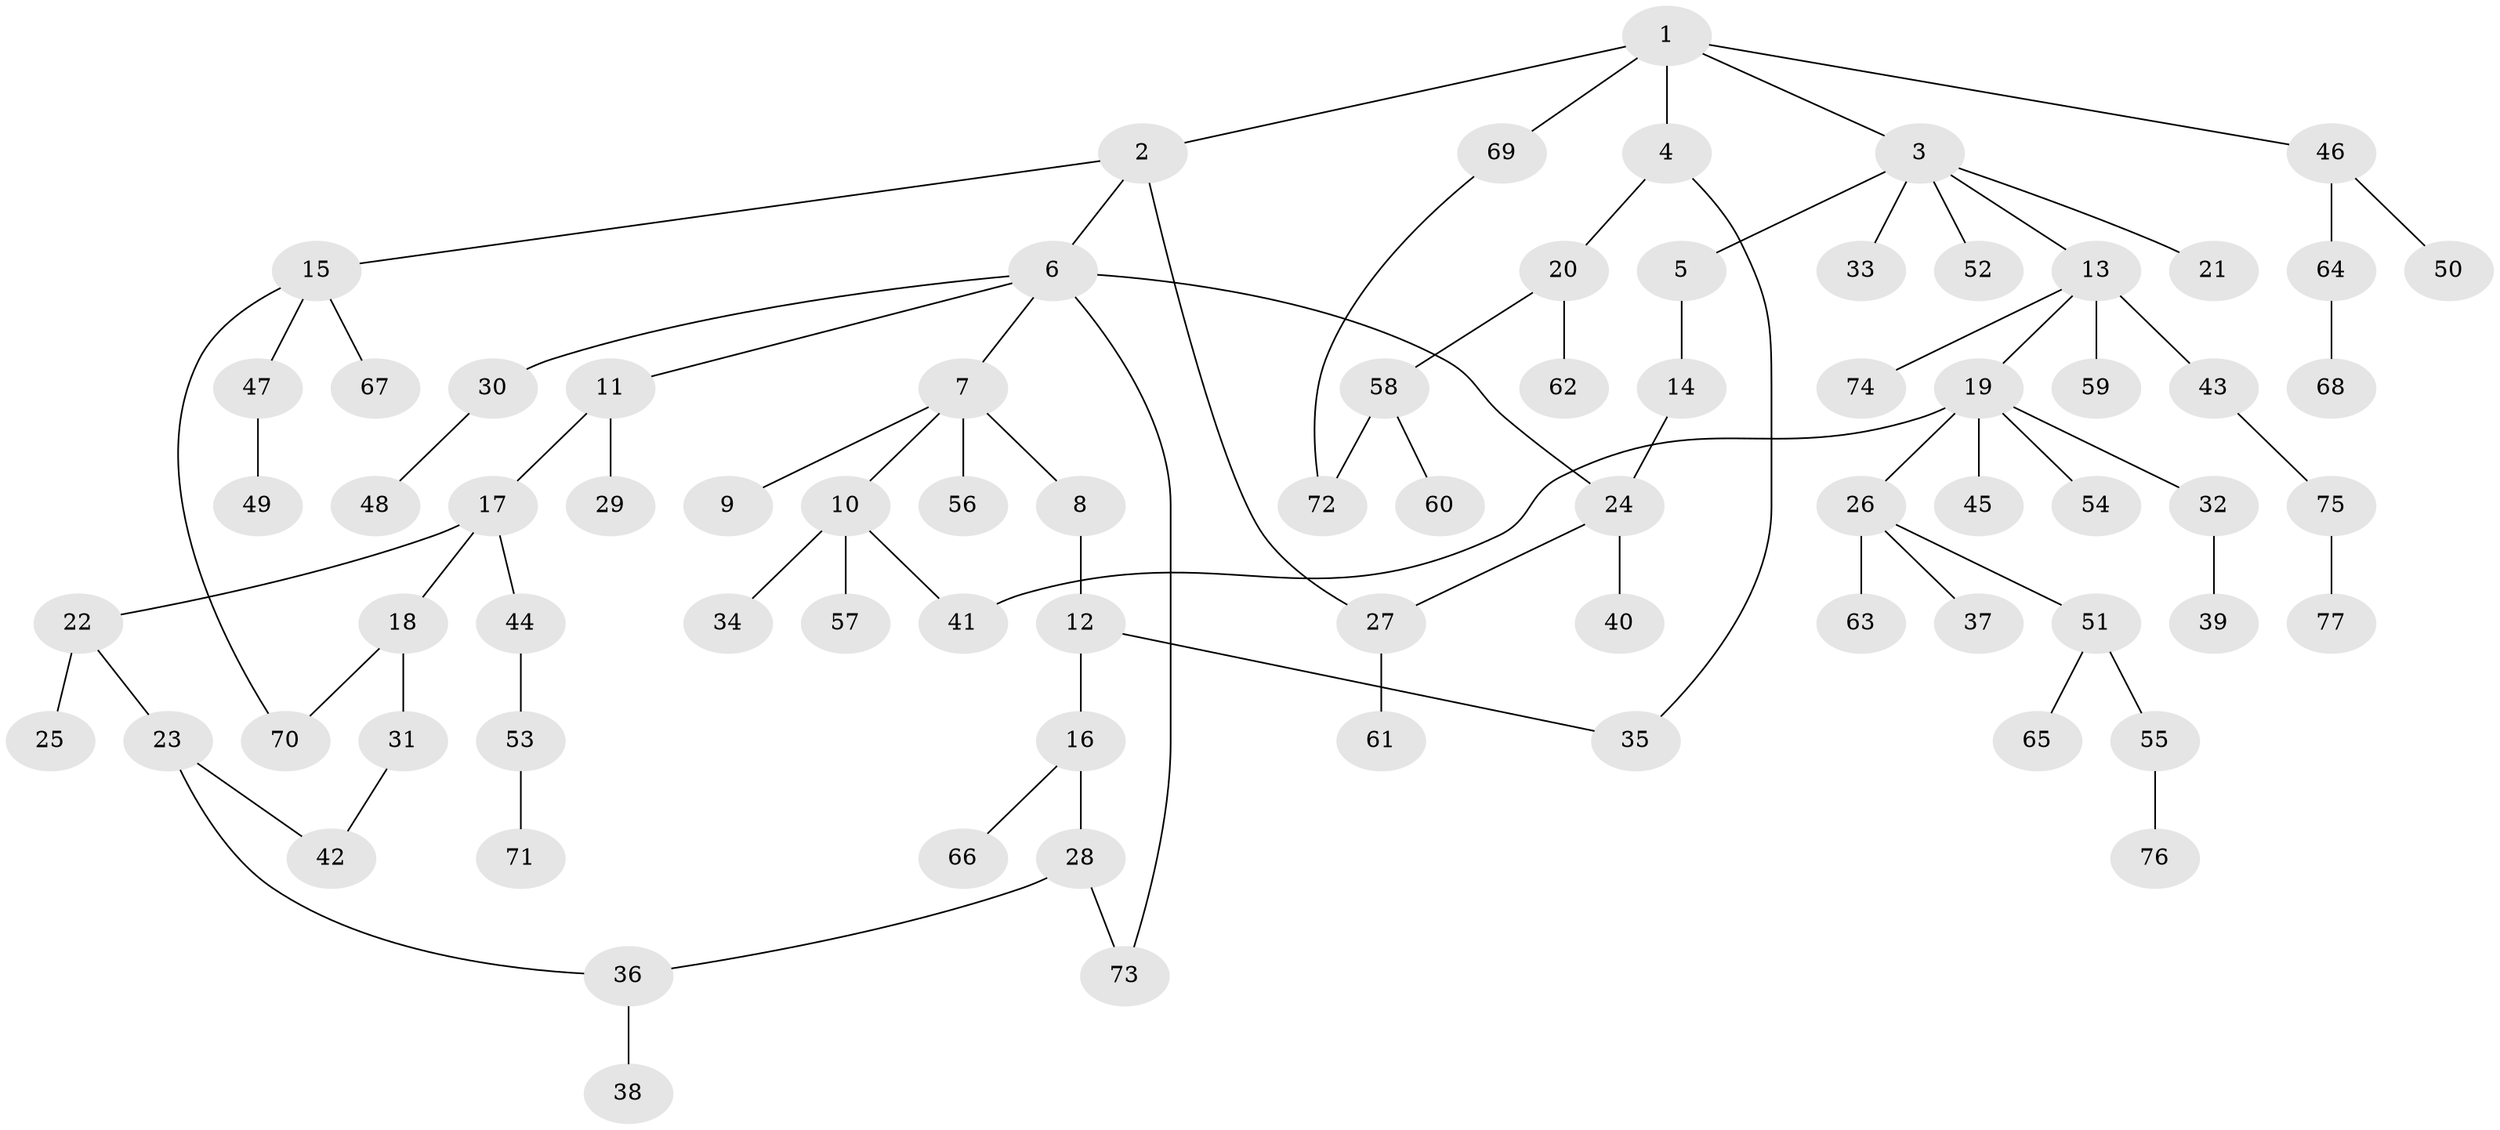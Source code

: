// coarse degree distribution, {3: 0.043478260869565216, 1: 0.6086956521739131, 2: 0.21739130434782608, 9: 0.021739130434782608, 5: 0.021739130434782608, 6: 0.021739130434782608, 7: 0.021739130434782608, 4: 0.021739130434782608, 11: 0.021739130434782608}
// Generated by graph-tools (version 1.1) at 2025/44/03/04/25 21:44:23]
// undirected, 77 vertices, 85 edges
graph export_dot {
graph [start="1"]
  node [color=gray90,style=filled];
  1;
  2;
  3;
  4;
  5;
  6;
  7;
  8;
  9;
  10;
  11;
  12;
  13;
  14;
  15;
  16;
  17;
  18;
  19;
  20;
  21;
  22;
  23;
  24;
  25;
  26;
  27;
  28;
  29;
  30;
  31;
  32;
  33;
  34;
  35;
  36;
  37;
  38;
  39;
  40;
  41;
  42;
  43;
  44;
  45;
  46;
  47;
  48;
  49;
  50;
  51;
  52;
  53;
  54;
  55;
  56;
  57;
  58;
  59;
  60;
  61;
  62;
  63;
  64;
  65;
  66;
  67;
  68;
  69;
  70;
  71;
  72;
  73;
  74;
  75;
  76;
  77;
  1 -- 2;
  1 -- 3;
  1 -- 4;
  1 -- 46;
  1 -- 69;
  2 -- 6;
  2 -- 15;
  2 -- 27;
  3 -- 5;
  3 -- 13;
  3 -- 21;
  3 -- 33;
  3 -- 52;
  4 -- 20;
  4 -- 35;
  5 -- 14;
  6 -- 7;
  6 -- 11;
  6 -- 30;
  6 -- 73;
  6 -- 24;
  7 -- 8;
  7 -- 9;
  7 -- 10;
  7 -- 56;
  8 -- 12;
  10 -- 34;
  10 -- 57;
  10 -- 41;
  11 -- 17;
  11 -- 29;
  12 -- 16;
  12 -- 35;
  13 -- 19;
  13 -- 43;
  13 -- 59;
  13 -- 74;
  14 -- 24;
  15 -- 47;
  15 -- 67;
  15 -- 70;
  16 -- 28;
  16 -- 66;
  17 -- 18;
  17 -- 22;
  17 -- 44;
  18 -- 31;
  18 -- 70;
  19 -- 26;
  19 -- 32;
  19 -- 41;
  19 -- 45;
  19 -- 54;
  20 -- 58;
  20 -- 62;
  22 -- 23;
  22 -- 25;
  23 -- 36;
  23 -- 42;
  24 -- 40;
  24 -- 27;
  26 -- 37;
  26 -- 51;
  26 -- 63;
  27 -- 61;
  28 -- 36;
  28 -- 73;
  30 -- 48;
  31 -- 42;
  32 -- 39;
  36 -- 38;
  43 -- 75;
  44 -- 53;
  46 -- 50;
  46 -- 64;
  47 -- 49;
  51 -- 55;
  51 -- 65;
  53 -- 71;
  55 -- 76;
  58 -- 60;
  58 -- 72;
  64 -- 68;
  69 -- 72;
  75 -- 77;
}
